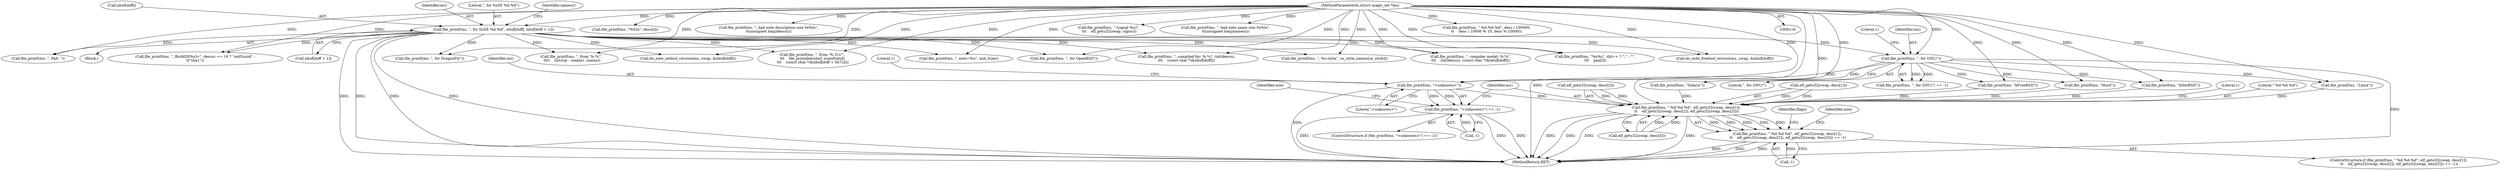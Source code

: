 digraph "0_file_ce90e05774dd77d86cfc8dfa6da57b32816841c4_2@pointer" {
"1000407" [label="(Call,file_printf(ms, \"<unknown>\"))"];
"1000335" [label="(Call,file_printf(ms, \", for GNU/\"))"];
"1000287" [label="(Call,file_printf(ms, \", for SuSE %d.%d\", nbuf[doff], nbuf[doff + 1]))"];
"1000117" [label="(MethodParameterIn,struct magic_set *ms)"];
"1000406" [label="(Call,file_printf(ms, \"<unknown>\") == -1)"];
"1000416" [label="(Call,file_printf(ms, \" %d.%d.%d\", elf_getu32(swap, desc[1]),\n \t\t    elf_getu32(swap, desc[2]), elf_getu32(swap, desc[3])))"];
"1000415" [label="(Call,file_printf(ms, \" %d.%d.%d\", elf_getu32(swap, desc[1]),\n \t\t    elf_getu32(swap, desc[2]), elf_getu32(swap, desc[3])) == -1)"];
"1000963" [label="(Call,file_printf(ms, \", %s-style\", os_style_names[os_style]))"];
"1000405" [label="(ControlStructure,if (file_printf(ms, \"<unknown>\") == -1))"];
"1000117" [label="(MethodParameterIn,struct magic_set *ms)"];
"1000680" [label="(Call,file_printf(ms, \", compiler model: %.*s\",\n\t\t\t    (int)descsz, (const char *)&nbuf[doff]))"];
"1000509" [label="(Call,file_printf(ms, \"%02x\", desc[i]))"];
"1000413" [label="(Identifier,size)"];
"1000736" [label="(Call,do_note_freebsd_version(ms, swap, &nbuf[doff]))"];
"1000440" [label="(Identifier,flags)"];
"1000660" [label="(Call,file_printf(ms, \", compiled for: %.*s\", (int)descsz,\n\t\t\t    (const char *)&nbuf[doff]))"];
"1000603" [label="(Call,file_printf(ms, \"%s%s\", did++ ? \",\" : \"\",\n \t\t\t    pax[i]))"];
"1000205" [label="(Call,file_printf(ms, \", bad note description size 0x%lx\",\n\t\t(unsigned long)descsz))"];
"1000429" [label="(Call,elf_getu32(swap, desc[3]))"];
"1000286" [label="(Block,)"];
"1000396" [label="(Call,file_printf(ms, \"kNetBSD\"))"];
"1000288" [label="(Identifier,ms)"];
"1000374" [label="(Call,file_printf(ms, \"Solaris\"))"];
"1000476" [label="(Call,file_printf(ms, \", BuildID[%s]=\", descsz == 16 ? \"md5/uuid\" :\n\t\t\"sha1\"))"];
"1000406" [label="(Call,file_printf(ms, \"<unknown>\") == -1)"];
"1000435" [label="(Literal,1)"];
"1000289" [label="(Literal,\", for SuSE %d.%d\")"];
"1000301" [label="(Identifier,namesz)"];
"1000337" [label="(Literal,\", for GNU/\")"];
"1000410" [label="(Call,-1)"];
"1000437" [label="(Identifier,size)"];
"1000385" [label="(Call,file_printf(ms, \"kFreeBSD\"))"];
"1000408" [label="(Identifier,ms)"];
"1001221" [label="(Call,file_printf(ms, \", from '%.*s'\",\n \t\t\t\t    (int)(cp - cname), cname))"];
"1000411" [label="(Literal,1)"];
"1001023" [label="(Call,file_printf(ms, \" (signal %u)\",\n \t\t\t    elf_getu32(swap, signo)))"];
"1000190" [label="(Call,file_printf(ms, \", bad note name size 0x%lx\",\n\t\t(unsigned long)namesz))"];
"1000989" [label="(Call,file_printf(ms, \", from '%.31s'\",\n \t\t\t    file_printable(sbuf, sizeof(sbuf),\n \t\t\t    (const char *)&nbuf[doff + 0x7c])))"];
"1000409" [label="(Literal,\"<unknown>\")"];
"1000363" [label="(Call,file_printf(ms, \"Hurd\"))"];
"1000414" [label="(ControlStructure,if (file_printf(ms, \" %d.%d.%d\", elf_getu32(swap, desc[1]),\n \t\t    elf_getu32(swap, desc[2]), elf_getu32(swap, desc[3])) == -1))"];
"1000336" [label="(Identifier,ms)"];
"1000339" [label="(Literal,1)"];
"1000290" [label="(Call,nbuf[doff])"];
"1000775" [label="(Call,file_printf(ms, \", for OpenBSD\"))"];
"1000417" [label="(Identifier,ms)"];
"1000418" [label="(Literal,\" %d.%d.%d\")"];
"1000574" [label="(Call,file_printf(ms, \", PaX: \"))"];
"1000434" [label="(Call,-1)"];
"1000416" [label="(Call,file_printf(ms, \" %d.%d.%d\", elf_getu32(swap, desc[1]),\n \t\t    elf_getu32(swap, desc[2]), elf_getu32(swap, desc[3])))"];
"1000815" [label="(Call,file_printf(ms, \", for DragonFly\"))"];
"1000424" [label="(Call,elf_getu32(swap, desc[2]))"];
"1000643" [label="(Call,do_note_netbsd_version(ms, swap, &nbuf[doff]))"];
"1000293" [label="(Call,nbuf[doff + 1])"];
"1000840" [label="(Call,file_printf(ms, \" %d.%d.%d\", desc / 100000,\n\t\t    desc / 10000 % 10, desc % 10000))"];
"1000419" [label="(Call,elf_getu32(swap, desc[1]))"];
"1000335" [label="(Call,file_printf(ms, \", for GNU/\"))"];
"1000287" [label="(Call,file_printf(ms, \", for SuSE %d.%d\", nbuf[doff], nbuf[doff + 1]))"];
"1000700" [label="(Call,file_printf(ms, \", note=%u\", xnh_type))"];
"1000407" [label="(Call,file_printf(ms, \"<unknown>\"))"];
"1000415" [label="(Call,file_printf(ms, \" %d.%d.%d\", elf_getu32(swap, desc[1]),\n \t\t    elf_getu32(swap, desc[2]), elf_getu32(swap, desc[3])) == -1)"];
"1001244" [label="(MethodReturn,RET)"];
"1000352" [label="(Call,file_printf(ms, \"Linux\"))"];
"1000334" [label="(Call,file_printf(ms, \", for GNU/\") == -1)"];
"1000407" -> "1000406"  [label="AST: "];
"1000407" -> "1000409"  [label="CFG: "];
"1000408" -> "1000407"  [label="AST: "];
"1000409" -> "1000407"  [label="AST: "];
"1000411" -> "1000407"  [label="CFG: "];
"1000407" -> "1001244"  [label="DDG: "];
"1000407" -> "1000406"  [label="DDG: "];
"1000407" -> "1000406"  [label="DDG: "];
"1000335" -> "1000407"  [label="DDG: "];
"1000117" -> "1000407"  [label="DDG: "];
"1000407" -> "1000416"  [label="DDG: "];
"1000335" -> "1000334"  [label="AST: "];
"1000335" -> "1000337"  [label="CFG: "];
"1000336" -> "1000335"  [label="AST: "];
"1000337" -> "1000335"  [label="AST: "];
"1000339" -> "1000335"  [label="CFG: "];
"1000335" -> "1001244"  [label="DDG: "];
"1000335" -> "1000334"  [label="DDG: "];
"1000335" -> "1000334"  [label="DDG: "];
"1000287" -> "1000335"  [label="DDG: "];
"1000117" -> "1000335"  [label="DDG: "];
"1000335" -> "1000352"  [label="DDG: "];
"1000335" -> "1000363"  [label="DDG: "];
"1000335" -> "1000374"  [label="DDG: "];
"1000335" -> "1000385"  [label="DDG: "];
"1000335" -> "1000396"  [label="DDG: "];
"1000287" -> "1000286"  [label="AST: "];
"1000287" -> "1000293"  [label="CFG: "];
"1000288" -> "1000287"  [label="AST: "];
"1000289" -> "1000287"  [label="AST: "];
"1000290" -> "1000287"  [label="AST: "];
"1000293" -> "1000287"  [label="AST: "];
"1000301" -> "1000287"  [label="CFG: "];
"1000287" -> "1001244"  [label="DDG: "];
"1000287" -> "1001244"  [label="DDG: "];
"1000287" -> "1001244"  [label="DDG: "];
"1000287" -> "1001244"  [label="DDG: "];
"1000117" -> "1000287"  [label="DDG: "];
"1000287" -> "1000476"  [label="DDG: "];
"1000287" -> "1000574"  [label="DDG: "];
"1000287" -> "1000603"  [label="DDG: "];
"1000287" -> "1000643"  [label="DDG: "];
"1000287" -> "1000660"  [label="DDG: "];
"1000287" -> "1000680"  [label="DDG: "];
"1000287" -> "1000700"  [label="DDG: "];
"1000287" -> "1000736"  [label="DDG: "];
"1000287" -> "1000775"  [label="DDG: "];
"1000287" -> "1000815"  [label="DDG: "];
"1000287" -> "1000963"  [label="DDG: "];
"1000287" -> "1000989"  [label="DDG: "];
"1000287" -> "1001221"  [label="DDG: "];
"1000117" -> "1000116"  [label="AST: "];
"1000117" -> "1001244"  [label="DDG: "];
"1000117" -> "1000190"  [label="DDG: "];
"1000117" -> "1000205"  [label="DDG: "];
"1000117" -> "1000352"  [label="DDG: "];
"1000117" -> "1000363"  [label="DDG: "];
"1000117" -> "1000374"  [label="DDG: "];
"1000117" -> "1000385"  [label="DDG: "];
"1000117" -> "1000396"  [label="DDG: "];
"1000117" -> "1000416"  [label="DDG: "];
"1000117" -> "1000476"  [label="DDG: "];
"1000117" -> "1000509"  [label="DDG: "];
"1000117" -> "1000574"  [label="DDG: "];
"1000117" -> "1000603"  [label="DDG: "];
"1000117" -> "1000643"  [label="DDG: "];
"1000117" -> "1000660"  [label="DDG: "];
"1000117" -> "1000680"  [label="DDG: "];
"1000117" -> "1000700"  [label="DDG: "];
"1000117" -> "1000736"  [label="DDG: "];
"1000117" -> "1000775"  [label="DDG: "];
"1000117" -> "1000815"  [label="DDG: "];
"1000117" -> "1000840"  [label="DDG: "];
"1000117" -> "1000963"  [label="DDG: "];
"1000117" -> "1000989"  [label="DDG: "];
"1000117" -> "1001023"  [label="DDG: "];
"1000117" -> "1001221"  [label="DDG: "];
"1000406" -> "1000405"  [label="AST: "];
"1000406" -> "1000410"  [label="CFG: "];
"1000410" -> "1000406"  [label="AST: "];
"1000413" -> "1000406"  [label="CFG: "];
"1000417" -> "1000406"  [label="CFG: "];
"1000406" -> "1001244"  [label="DDG: "];
"1000406" -> "1001244"  [label="DDG: "];
"1000406" -> "1001244"  [label="DDG: "];
"1000410" -> "1000406"  [label="DDG: "];
"1000416" -> "1000415"  [label="AST: "];
"1000416" -> "1000429"  [label="CFG: "];
"1000417" -> "1000416"  [label="AST: "];
"1000418" -> "1000416"  [label="AST: "];
"1000419" -> "1000416"  [label="AST: "];
"1000424" -> "1000416"  [label="AST: "];
"1000429" -> "1000416"  [label="AST: "];
"1000435" -> "1000416"  [label="CFG: "];
"1000416" -> "1001244"  [label="DDG: "];
"1000416" -> "1001244"  [label="DDG: "];
"1000416" -> "1001244"  [label="DDG: "];
"1000416" -> "1001244"  [label="DDG: "];
"1000416" -> "1000415"  [label="DDG: "];
"1000416" -> "1000415"  [label="DDG: "];
"1000416" -> "1000415"  [label="DDG: "];
"1000416" -> "1000415"  [label="DDG: "];
"1000416" -> "1000415"  [label="DDG: "];
"1000396" -> "1000416"  [label="DDG: "];
"1000374" -> "1000416"  [label="DDG: "];
"1000363" -> "1000416"  [label="DDG: "];
"1000385" -> "1000416"  [label="DDG: "];
"1000352" -> "1000416"  [label="DDG: "];
"1000419" -> "1000416"  [label="DDG: "];
"1000419" -> "1000416"  [label="DDG: "];
"1000424" -> "1000416"  [label="DDG: "];
"1000424" -> "1000416"  [label="DDG: "];
"1000429" -> "1000416"  [label="DDG: "];
"1000429" -> "1000416"  [label="DDG: "];
"1000415" -> "1000414"  [label="AST: "];
"1000415" -> "1000434"  [label="CFG: "];
"1000434" -> "1000415"  [label="AST: "];
"1000437" -> "1000415"  [label="CFG: "];
"1000440" -> "1000415"  [label="CFG: "];
"1000415" -> "1001244"  [label="DDG: "];
"1000415" -> "1001244"  [label="DDG: "];
"1000415" -> "1001244"  [label="DDG: "];
"1000434" -> "1000415"  [label="DDG: "];
}
